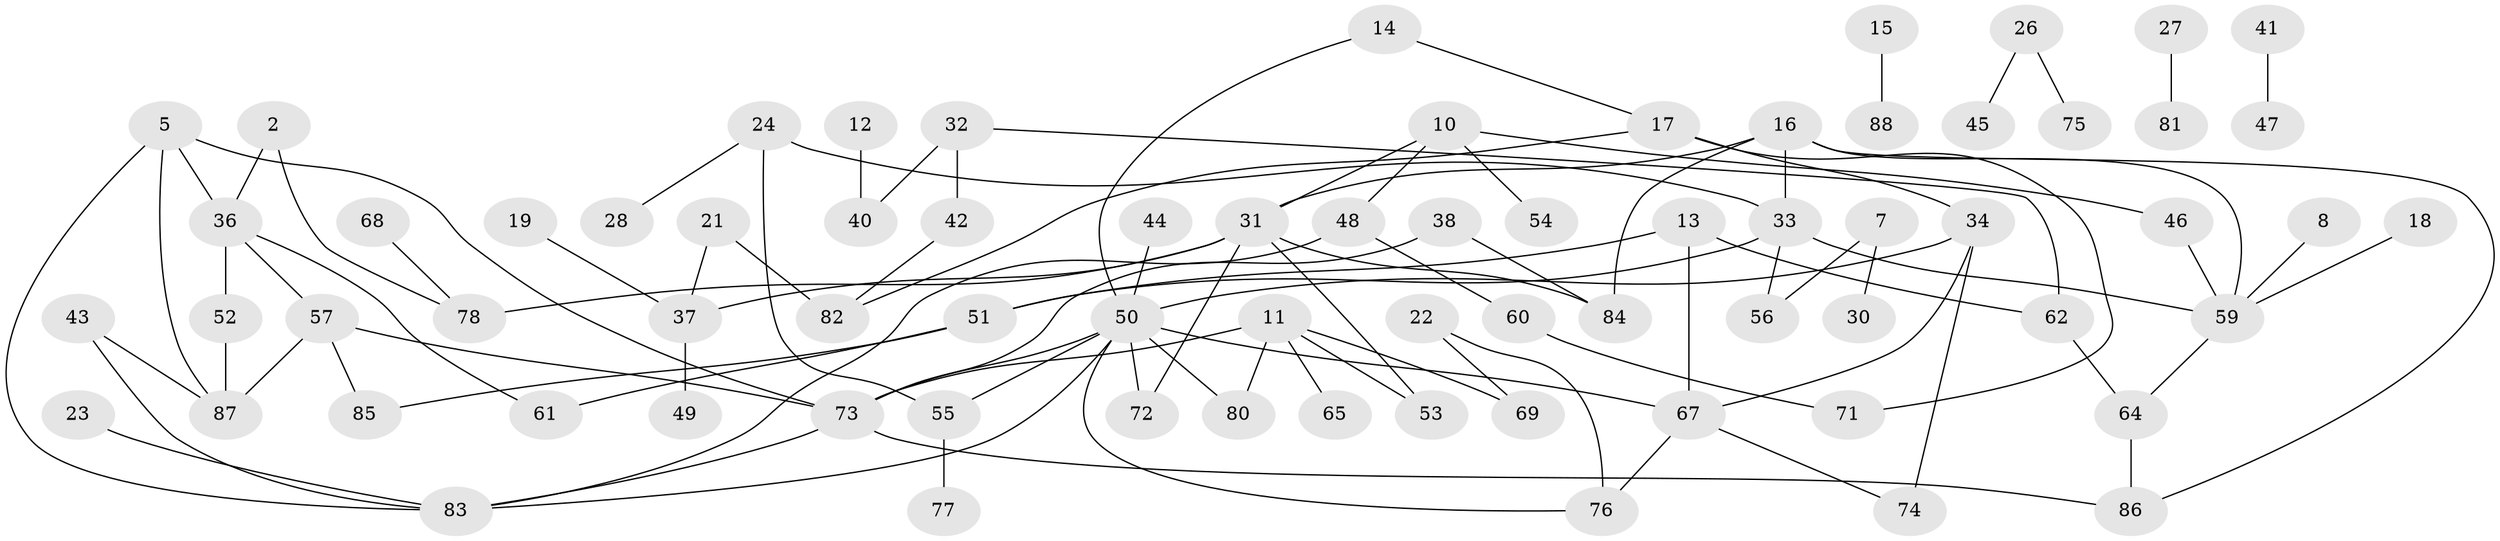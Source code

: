 // original degree distribution, {0: 0.08843537414965986, 2: 0.24489795918367346, 3: 0.16326530612244897, 4: 0.10884353741496598, 5: 0.061224489795918366, 1: 0.3197278911564626, 6: 0.013605442176870748}
// Generated by graph-tools (version 1.1) at 2025/35/03/04/25 23:35:54]
// undirected, 73 vertices, 97 edges
graph export_dot {
  node [color=gray90,style=filled];
  2;
  5;
  7;
  8;
  10;
  11;
  12;
  13;
  14;
  15;
  16;
  17;
  18;
  19;
  21;
  22;
  23;
  24;
  26;
  27;
  28;
  30;
  31;
  32;
  33;
  34;
  36;
  37;
  38;
  40;
  41;
  42;
  43;
  44;
  45;
  46;
  47;
  48;
  49;
  50;
  51;
  52;
  53;
  54;
  55;
  56;
  57;
  59;
  60;
  61;
  62;
  64;
  65;
  67;
  68;
  69;
  71;
  72;
  73;
  74;
  75;
  76;
  77;
  78;
  80;
  81;
  82;
  83;
  84;
  85;
  86;
  87;
  88;
  2 -- 36 [weight=1.0];
  2 -- 78 [weight=1.0];
  5 -- 36 [weight=1.0];
  5 -- 73 [weight=1.0];
  5 -- 83 [weight=1.0];
  5 -- 87 [weight=1.0];
  7 -- 30 [weight=1.0];
  7 -- 56 [weight=1.0];
  8 -- 59 [weight=1.0];
  10 -- 31 [weight=1.0];
  10 -- 46 [weight=1.0];
  10 -- 48 [weight=1.0];
  10 -- 54 [weight=1.0];
  11 -- 53 [weight=1.0];
  11 -- 65 [weight=1.0];
  11 -- 69 [weight=1.0];
  11 -- 73 [weight=1.0];
  11 -- 80 [weight=1.0];
  12 -- 40 [weight=1.0];
  13 -- 51 [weight=2.0];
  13 -- 62 [weight=1.0];
  13 -- 67 [weight=1.0];
  14 -- 17 [weight=1.0];
  14 -- 50 [weight=1.0];
  15 -- 88 [weight=1.0];
  16 -- 31 [weight=1.0];
  16 -- 33 [weight=1.0];
  16 -- 59 [weight=1.0];
  16 -- 84 [weight=1.0];
  16 -- 86 [weight=1.0];
  17 -- 34 [weight=1.0];
  17 -- 71 [weight=1.0];
  17 -- 82 [weight=1.0];
  18 -- 59 [weight=1.0];
  19 -- 37 [weight=1.0];
  21 -- 37 [weight=1.0];
  21 -- 82 [weight=1.0];
  22 -- 69 [weight=1.0];
  22 -- 76 [weight=1.0];
  23 -- 83 [weight=1.0];
  24 -- 28 [weight=1.0];
  24 -- 33 [weight=1.0];
  24 -- 55 [weight=1.0];
  26 -- 45 [weight=1.0];
  26 -- 75 [weight=1.0];
  27 -- 81 [weight=1.0];
  31 -- 37 [weight=1.0];
  31 -- 53 [weight=1.0];
  31 -- 72 [weight=1.0];
  31 -- 78 [weight=1.0];
  31 -- 84 [weight=1.0];
  32 -- 40 [weight=1.0];
  32 -- 42 [weight=1.0];
  32 -- 62 [weight=1.0];
  33 -- 51 [weight=1.0];
  33 -- 56 [weight=1.0];
  33 -- 59 [weight=1.0];
  34 -- 50 [weight=1.0];
  34 -- 67 [weight=1.0];
  34 -- 74 [weight=1.0];
  36 -- 52 [weight=1.0];
  36 -- 57 [weight=1.0];
  36 -- 61 [weight=1.0];
  37 -- 49 [weight=1.0];
  38 -- 73 [weight=1.0];
  38 -- 84 [weight=1.0];
  41 -- 47 [weight=1.0];
  42 -- 82 [weight=1.0];
  43 -- 83 [weight=1.0];
  43 -- 87 [weight=1.0];
  44 -- 50 [weight=1.0];
  46 -- 59 [weight=1.0];
  48 -- 60 [weight=1.0];
  48 -- 83 [weight=1.0];
  50 -- 55 [weight=1.0];
  50 -- 67 [weight=1.0];
  50 -- 72 [weight=1.0];
  50 -- 73 [weight=1.0];
  50 -- 76 [weight=1.0];
  50 -- 80 [weight=1.0];
  50 -- 83 [weight=1.0];
  51 -- 61 [weight=1.0];
  51 -- 85 [weight=1.0];
  52 -- 87 [weight=1.0];
  55 -- 77 [weight=1.0];
  57 -- 73 [weight=1.0];
  57 -- 85 [weight=1.0];
  57 -- 87 [weight=1.0];
  59 -- 64 [weight=1.0];
  60 -- 71 [weight=1.0];
  62 -- 64 [weight=1.0];
  64 -- 86 [weight=1.0];
  67 -- 74 [weight=1.0];
  67 -- 76 [weight=1.0];
  68 -- 78 [weight=1.0];
  73 -- 83 [weight=1.0];
  73 -- 86 [weight=1.0];
}
